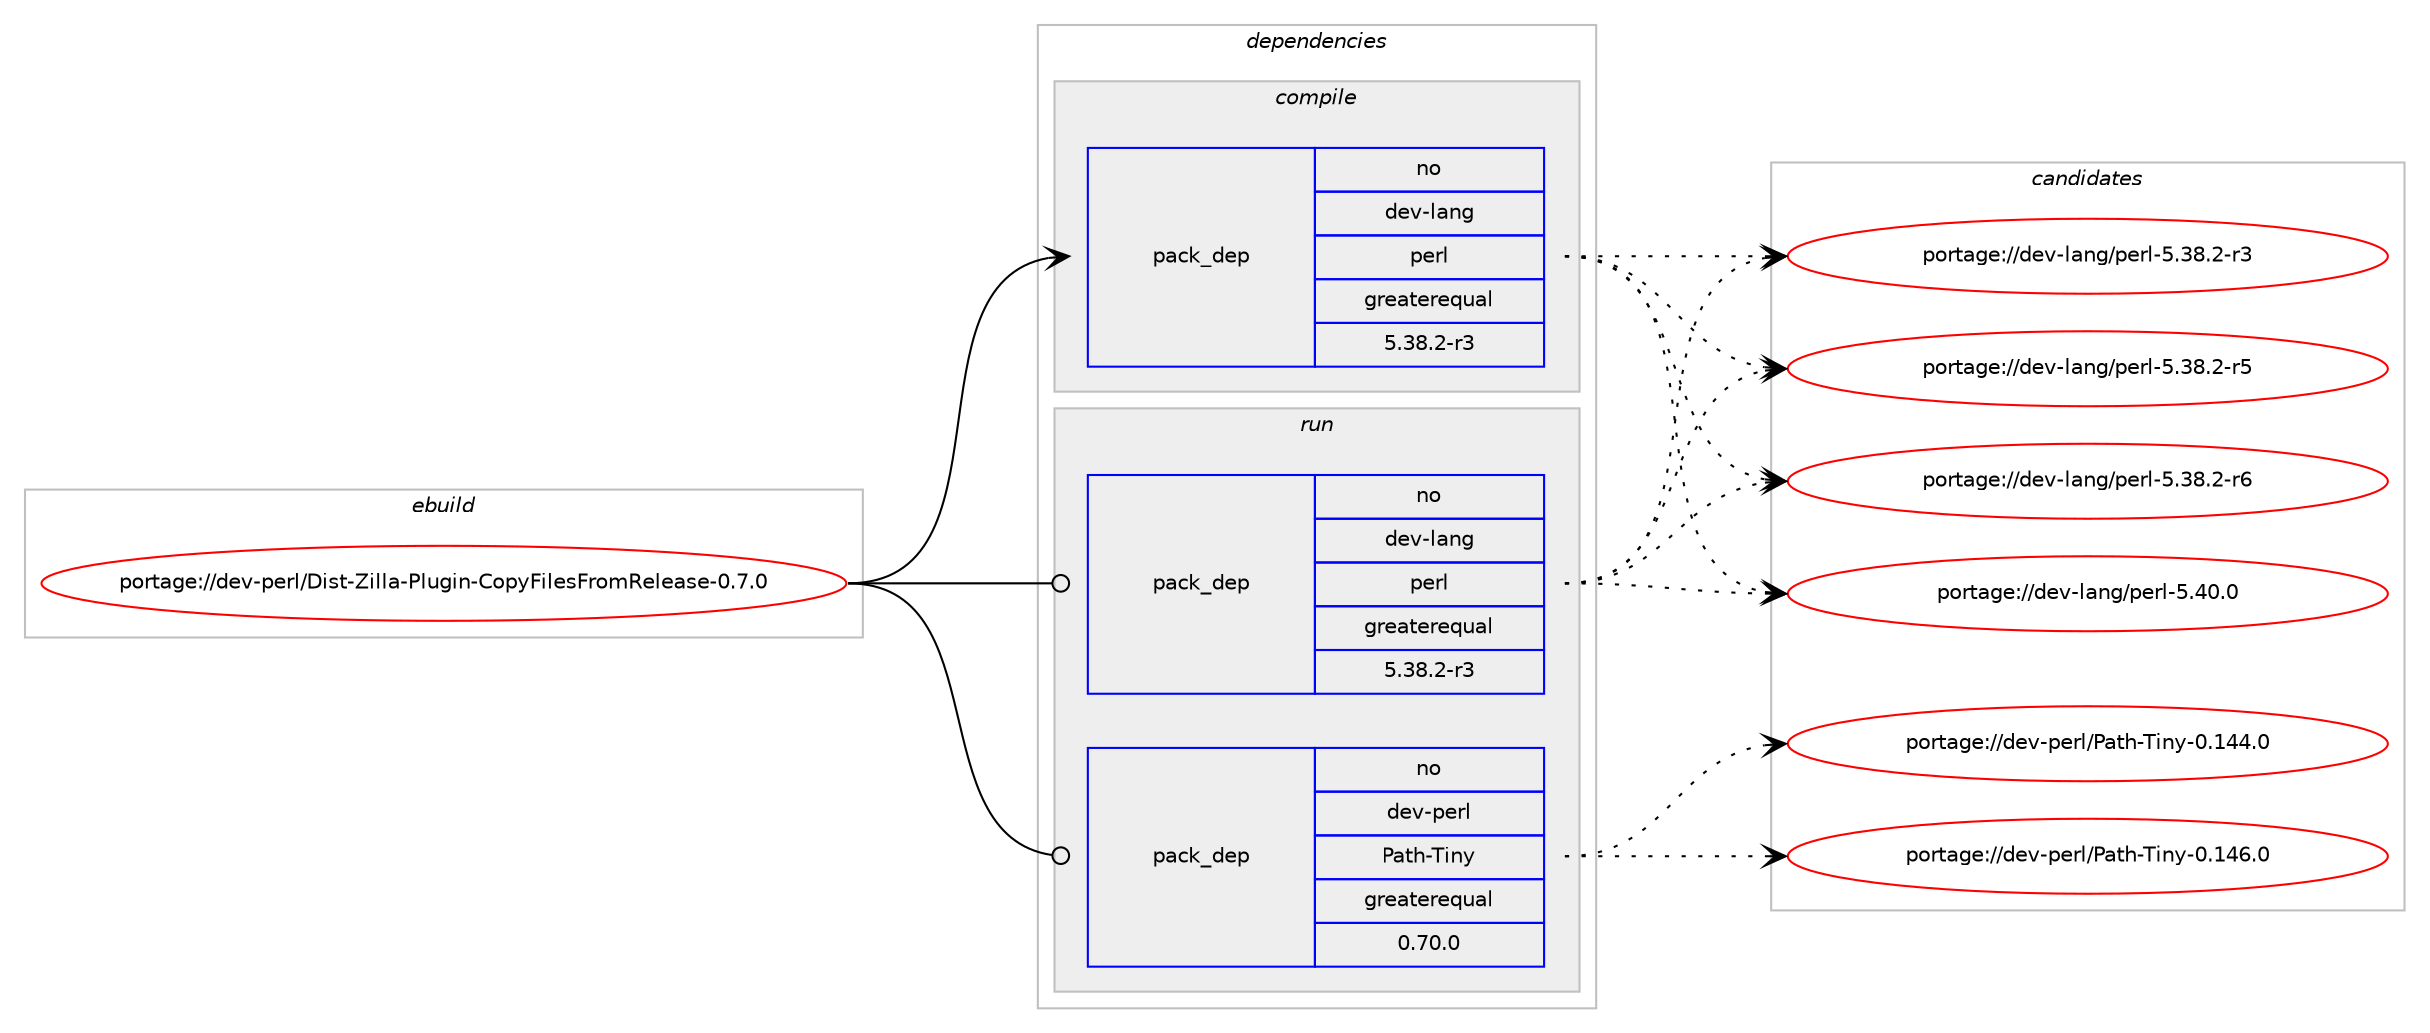 digraph prolog {

# *************
# Graph options
# *************

newrank=true;
concentrate=true;
compound=true;
graph [rankdir=LR,fontname=Helvetica,fontsize=10,ranksep=1.5];#, ranksep=2.5, nodesep=0.2];
edge  [arrowhead=vee];
node  [fontname=Helvetica,fontsize=10];

# **********
# The ebuild
# **********

subgraph cluster_leftcol {
color=gray;
rank=same;
label=<<i>ebuild</i>>;
id [label="portage://dev-perl/Dist-Zilla-Plugin-CopyFilesFromRelease-0.7.0", color=red, width=4, href="../dev-perl/Dist-Zilla-Plugin-CopyFilesFromRelease-0.7.0.svg"];
}

# ****************
# The dependencies
# ****************

subgraph cluster_midcol {
color=gray;
label=<<i>dependencies</i>>;
subgraph cluster_compile {
fillcolor="#eeeeee";
style=filled;
label=<<i>compile</i>>;
subgraph pack34712 {
dependency64843 [label=<<TABLE BORDER="0" CELLBORDER="1" CELLSPACING="0" CELLPADDING="4" WIDTH="220"><TR><TD ROWSPAN="6" CELLPADDING="30">pack_dep</TD></TR><TR><TD WIDTH="110">no</TD></TR><TR><TD>dev-lang</TD></TR><TR><TD>perl</TD></TR><TR><TD>greaterequal</TD></TR><TR><TD>5.38.2-r3</TD></TR></TABLE>>, shape=none, color=blue];
}
id:e -> dependency64843:w [weight=20,style="solid",arrowhead="vee"];
# *** BEGIN UNKNOWN DEPENDENCY TYPE (TODO) ***
# id -> package_dependency(portage://dev-perl/Dist-Zilla-Plugin-CopyFilesFromRelease-0.7.0,install,no,dev-perl,Module-Build-Tiny,none,[,,],[],[])
# *** END UNKNOWN DEPENDENCY TYPE (TODO) ***

}
subgraph cluster_compileandrun {
fillcolor="#eeeeee";
style=filled;
label=<<i>compile and run</i>>;
}
subgraph cluster_run {
fillcolor="#eeeeee";
style=filled;
label=<<i>run</i>>;
subgraph pack34713 {
dependency64844 [label=<<TABLE BORDER="0" CELLBORDER="1" CELLSPACING="0" CELLPADDING="4" WIDTH="220"><TR><TD ROWSPAN="6" CELLPADDING="30">pack_dep</TD></TR><TR><TD WIDTH="110">no</TD></TR><TR><TD>dev-lang</TD></TR><TR><TD>perl</TD></TR><TR><TD>greaterequal</TD></TR><TR><TD>5.38.2-r3</TD></TR></TABLE>>, shape=none, color=blue];
}
id:e -> dependency64844:w [weight=20,style="solid",arrowhead="odot"];
# *** BEGIN UNKNOWN DEPENDENCY TYPE (TODO) ***
# id -> package_dependency(portage://dev-perl/Dist-Zilla-Plugin-CopyFilesFromRelease-0.7.0,run,no,dev-lang,perl,none,[,,],any_same_slot,[])
# *** END UNKNOWN DEPENDENCY TYPE (TODO) ***

# *** BEGIN UNKNOWN DEPENDENCY TYPE (TODO) ***
# id -> package_dependency(portage://dev-perl/Dist-Zilla-Plugin-CopyFilesFromRelease-0.7.0,run,no,dev-perl,Dist-Zilla,none,[,,],[],[])
# *** END UNKNOWN DEPENDENCY TYPE (TODO) ***

# *** BEGIN UNKNOWN DEPENDENCY TYPE (TODO) ***
# id -> package_dependency(portage://dev-perl/Dist-Zilla-Plugin-CopyFilesFromRelease-0.7.0,run,no,dev-perl,Moose,none,[,,],[],[])
# *** END UNKNOWN DEPENDENCY TYPE (TODO) ***

subgraph pack34714 {
dependency64845 [label=<<TABLE BORDER="0" CELLBORDER="1" CELLSPACING="0" CELLPADDING="4" WIDTH="220"><TR><TD ROWSPAN="6" CELLPADDING="30">pack_dep</TD></TR><TR><TD WIDTH="110">no</TD></TR><TR><TD>dev-perl</TD></TR><TR><TD>Path-Tiny</TD></TR><TR><TD>greaterequal</TD></TR><TR><TD>0.70.0</TD></TR></TABLE>>, shape=none, color=blue];
}
id:e -> dependency64845:w [weight=20,style="solid",arrowhead="odot"];
# *** BEGIN UNKNOWN DEPENDENCY TYPE (TODO) ***
# id -> package_dependency(portage://dev-perl/Dist-Zilla-Plugin-CopyFilesFromRelease-0.7.0,run,no,dev-perl,namespace-autoclean,none,[,,],[],[])
# *** END UNKNOWN DEPENDENCY TYPE (TODO) ***

}
}

# **************
# The candidates
# **************

subgraph cluster_choices {
rank=same;
color=gray;
label=<<i>candidates</i>>;

subgraph choice34712 {
color=black;
nodesep=1;
choice100101118451089711010347112101114108455346515646504511451 [label="portage://dev-lang/perl-5.38.2-r3", color=red, width=4,href="../dev-lang/perl-5.38.2-r3.svg"];
choice100101118451089711010347112101114108455346515646504511453 [label="portage://dev-lang/perl-5.38.2-r5", color=red, width=4,href="../dev-lang/perl-5.38.2-r5.svg"];
choice100101118451089711010347112101114108455346515646504511454 [label="portage://dev-lang/perl-5.38.2-r6", color=red, width=4,href="../dev-lang/perl-5.38.2-r6.svg"];
choice10010111845108971101034711210111410845534652484648 [label="portage://dev-lang/perl-5.40.0", color=red, width=4,href="../dev-lang/perl-5.40.0.svg"];
dependency64843:e -> choice100101118451089711010347112101114108455346515646504511451:w [style=dotted,weight="100"];
dependency64843:e -> choice100101118451089711010347112101114108455346515646504511453:w [style=dotted,weight="100"];
dependency64843:e -> choice100101118451089711010347112101114108455346515646504511454:w [style=dotted,weight="100"];
dependency64843:e -> choice10010111845108971101034711210111410845534652484648:w [style=dotted,weight="100"];
}
subgraph choice34713 {
color=black;
nodesep=1;
choice100101118451089711010347112101114108455346515646504511451 [label="portage://dev-lang/perl-5.38.2-r3", color=red, width=4,href="../dev-lang/perl-5.38.2-r3.svg"];
choice100101118451089711010347112101114108455346515646504511453 [label="portage://dev-lang/perl-5.38.2-r5", color=red, width=4,href="../dev-lang/perl-5.38.2-r5.svg"];
choice100101118451089711010347112101114108455346515646504511454 [label="portage://dev-lang/perl-5.38.2-r6", color=red, width=4,href="../dev-lang/perl-5.38.2-r6.svg"];
choice10010111845108971101034711210111410845534652484648 [label="portage://dev-lang/perl-5.40.0", color=red, width=4,href="../dev-lang/perl-5.40.0.svg"];
dependency64844:e -> choice100101118451089711010347112101114108455346515646504511451:w [style=dotted,weight="100"];
dependency64844:e -> choice100101118451089711010347112101114108455346515646504511453:w [style=dotted,weight="100"];
dependency64844:e -> choice100101118451089711010347112101114108455346515646504511454:w [style=dotted,weight="100"];
dependency64844:e -> choice10010111845108971101034711210111410845534652484648:w [style=dotted,weight="100"];
}
subgraph choice34714 {
color=black;
nodesep=1;
choice1001011184511210111410847809711610445841051101214548464952524648 [label="portage://dev-perl/Path-Tiny-0.144.0", color=red, width=4,href="../dev-perl/Path-Tiny-0.144.0.svg"];
choice1001011184511210111410847809711610445841051101214548464952544648 [label="portage://dev-perl/Path-Tiny-0.146.0", color=red, width=4,href="../dev-perl/Path-Tiny-0.146.0.svg"];
dependency64845:e -> choice1001011184511210111410847809711610445841051101214548464952524648:w [style=dotted,weight="100"];
dependency64845:e -> choice1001011184511210111410847809711610445841051101214548464952544648:w [style=dotted,weight="100"];
}
}

}
